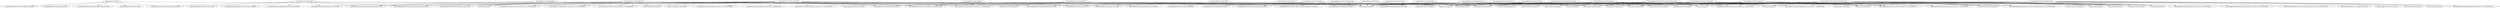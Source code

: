digraph "accounts-0.0.1-SNAPSHOT.jar" {
    // Path: target\accounts-0.0.1-SNAPSHOT.jar
   "com.eazybytes.accounts"                           -> "java.lang (java.base)";
   "com.eazybytes.accounts"                           -> "org.springframework.boot (not found)";
   "com.eazybytes.accounts"                           -> "org.springframework.boot.autoconfigure (not found)";
   "com.eazybytes.accounts"                           -> "org.springframework.context (not found)";
   "com.eazybytes.accounts"                           -> "org.springframework.context.annotation (not found)";
   "com.eazybytes.accounts"                           -> "org.springframework.data.jpa.repository.config (not found)";
   "com.eazybytes.accounts.audit"                     -> "java.lang (java.base)";
   "com.eazybytes.accounts.audit"                     -> "java.util (java.base)";
   "com.eazybytes.accounts.audit"                     -> "org.springframework.data.domain (not found)";
   "com.eazybytes.accounts.audit"                     -> "org.springframework.stereotype (not found)";
   "com.eazybytes.accounts.config"                    -> "java.lang (java.base)";
   "com.eazybytes.accounts.config"                    -> "org.springframework.amqp.core (not found)";
   "com.eazybytes.accounts.config"                    -> "org.springframework.amqp.rabbit.connection (not found)";
   "com.eazybytes.accounts.config"                    -> "org.springframework.amqp.rabbit.core (not found)";
   "com.eazybytes.accounts.config"                    -> "org.springframework.amqp.support.converter (not found)";
   "com.eazybytes.accounts.config"                    -> "org.springframework.beans.factory.annotation (not found)";
   "com.eazybytes.accounts.config"                    -> "org.springframework.context.annotation (not found)";
   "com.eazybytes.accounts.config"                    -> "org.springframework.web.reactive.function.client (not found)";
   "com.eazybytes.accounts.constants"                 -> "java.lang (java.base)";
   "com.eazybytes.accounts.controller"                -> "com.eazybytes.accounts.constants (accounts-0.0.1-SNAPSHOT.jar)";
   "com.eazybytes.accounts.controller"                -> "com.eazybytes.accounts.dto (accounts-0.0.1-SNAPSHOT.jar)";
   "com.eazybytes.accounts.controller"                -> "com.eazybytes.accounts.publisher (accounts-0.0.1-SNAPSHOT.jar)";
   "com.eazybytes.accounts.controller"                -> "com.eazybytes.accounts.service (accounts-0.0.1-SNAPSHOT.jar)";
   "com.eazybytes.accounts.controller"                -> "jakarta.validation (not found)";
   "com.eazybytes.accounts.controller"                -> "jakarta.validation.constraints (not found)";
   "com.eazybytes.accounts.controller"                -> "java.lang (java.base)";
   "com.eazybytes.accounts.controller"                -> "java.util (java.base)";
   "com.eazybytes.accounts.controller"                -> "org.slf4j (not found)";
   "com.eazybytes.accounts.controller"                -> "org.springframework.beans.factory.annotation (not found)";
   "com.eazybytes.accounts.controller"                -> "org.springframework.http (not found)";
   "com.eazybytes.accounts.controller"                -> "org.springframework.validation.annotation (not found)";
   "com.eazybytes.accounts.controller"                -> "org.springframework.web.bind.annotation (not found)";
   "com.eazybytes.accounts.controller"                -> "org.springframework.web.reactive.function.client (not found)";
   "com.eazybytes.accounts.dto"                       -> "jakarta.validation.constraints (not found)";
   "com.eazybytes.accounts.dto"                       -> "java.lang (java.base)";
   "com.eazybytes.accounts.dto"                       -> "java.lang.invoke (java.base)";
   "com.eazybytes.accounts.dto"                       -> "java.time (java.base)";
   "com.eazybytes.accounts.dto"                       -> "org.springframework.http (not found)";
   "com.eazybytes.accounts.entities"                  -> "jakarta.persistence (not found)";
   "com.eazybytes.accounts.entities"                  -> "java.lang (java.base)";
   "com.eazybytes.accounts.entities"                  -> "java.lang.invoke (java.base)";
   "com.eazybytes.accounts.entities"                  -> "java.time (java.base)";
   "com.eazybytes.accounts.entities"                  -> "org.springframework.data.annotation (not found)";
   "com.eazybytes.accounts.exception"                 -> "com.eazybytes.accounts.dto (accounts-0.0.1-SNAPSHOT.jar)";
   "com.eazybytes.accounts.exception"                 -> "java.lang (java.base)";
   "com.eazybytes.accounts.exception"                 -> "java.lang.invoke (java.base)";
   "com.eazybytes.accounts.exception"                 -> "java.time (java.base)";
   "com.eazybytes.accounts.exception"                 -> "java.util (java.base)";
   "com.eazybytes.accounts.exception"                 -> "java.util.function (java.base)";
   "com.eazybytes.accounts.exception"                 -> "org.springframework.http (not found)";
   "com.eazybytes.accounts.exception"                 -> "org.springframework.validation (not found)";
   "com.eazybytes.accounts.exception"                 -> "org.springframework.web.bind (not found)";
   "com.eazybytes.accounts.exception"                 -> "org.springframework.web.bind.annotation (not found)";
   "com.eazybytes.accounts.exception"                 -> "org.springframework.web.context.request (not found)";
   "com.eazybytes.accounts.exception"                 -> "org.springframework.web.servlet.mvc.method.annotation (not found)";
   "com.eazybytes.accounts.mapper"                    -> "com.eazybytes.accounts.dto (accounts-0.0.1-SNAPSHOT.jar)";
   "com.eazybytes.accounts.mapper"                    -> "com.eazybytes.accounts.entities (accounts-0.0.1-SNAPSHOT.jar)";
   "com.eazybytes.accounts.mapper"                    -> "java.lang (java.base)";
   "com.eazybytes.accounts.publisher"                 -> "com.eazybytes.accounts.dto (accounts-0.0.1-SNAPSHOT.jar)";
   "com.eazybytes.accounts.publisher"                 -> "java.lang (java.base)";
   "com.eazybytes.accounts.publisher"                 -> "org.slf4j (not found)";
   "com.eazybytes.accounts.publisher"                 -> "org.springframework.amqp.rabbit.core (not found)";
   "com.eazybytes.accounts.publisher"                 -> "org.springframework.beans.factory.annotation (not found)";
   "com.eazybytes.accounts.publisher"                 -> "org.springframework.stereotype (not found)";
   "com.eazybytes.accounts.repositories"              -> "com.eazybytes.accounts.entities (accounts-0.0.1-SNAPSHOT.jar)";
   "com.eazybytes.accounts.repositories"              -> "jakarta.transaction (not found)";
   "com.eazybytes.accounts.repositories"              -> "java.lang (java.base)";
   "com.eazybytes.accounts.repositories"              -> "java.util (java.base)";
   "com.eazybytes.accounts.repositories"              -> "org.springframework.data.jpa.repository (not found)";
   "com.eazybytes.accounts.repositories"              -> "org.springframework.stereotype (not found)";
   "com.eazybytes.accounts.service"                   -> "com.eazybytes.accounts.dto (accounts-0.0.1-SNAPSHOT.jar)";
   "com.eazybytes.accounts.service"                   -> "java.lang (java.base)";
   "com.eazybytes.accounts.service"                   -> "java.util (java.base)";
   "com.eazybytes.accounts.service.impl"              -> "com.eazybytes.accounts.constants (accounts-0.0.1-SNAPSHOT.jar)";
   "com.eazybytes.accounts.service.impl"              -> "com.eazybytes.accounts.dto (accounts-0.0.1-SNAPSHOT.jar)";
   "com.eazybytes.accounts.service.impl"              -> "com.eazybytes.accounts.entities (accounts-0.0.1-SNAPSHOT.jar)";
   "com.eazybytes.accounts.service.impl"              -> "com.eazybytes.accounts.exception (accounts-0.0.1-SNAPSHOT.jar)";
   "com.eazybytes.accounts.service.impl"              -> "com.eazybytes.accounts.mapper (accounts-0.0.1-SNAPSHOT.jar)";
   "com.eazybytes.accounts.service.impl"              -> "com.eazybytes.accounts.publisher (accounts-0.0.1-SNAPSHOT.jar)";
   "com.eazybytes.accounts.service.impl"              -> "com.eazybytes.accounts.repositories (accounts-0.0.1-SNAPSHOT.jar)";
   "com.eazybytes.accounts.service.impl"              -> "com.eazybytes.accounts.service (accounts-0.0.1-SNAPSHOT.jar)";
   "com.eazybytes.accounts.service.impl"              -> "jakarta.validation (not found)";
   "com.eazybytes.accounts.service.impl"              -> "java.lang (java.base)";
   "com.eazybytes.accounts.service.impl"              -> "java.lang.invoke (java.base)";
   "com.eazybytes.accounts.service.impl"              -> "java.util (java.base)";
   "com.eazybytes.accounts.service.impl"              -> "java.util.function (java.base)";
   "com.eazybytes.accounts.service.impl"              -> "org.slf4j (not found)";
   "com.eazybytes.accounts.service.impl"              -> "org.springframework.beans.factory.annotation (not found)";
   "com.eazybytes.accounts.service.impl"              -> "org.springframework.core (not found)";
   "com.eazybytes.accounts.service.impl"              -> "org.springframework.http (not found)";
   "com.eazybytes.accounts.service.impl"              -> "org.springframework.stereotype (not found)";
   "com.eazybytes.accounts.service.impl"              -> "org.springframework.web.reactive.function.client (not found)";
   "com.eazybytes.accounts.service.impl"              -> "reactor.core.publisher (not found)";
   "org.springframework.boot.loader.jar"              -> "java.io (java.base)";
   "org.springframework.boot.loader.jar"              -> "java.lang (java.base)";
   "org.springframework.boot.loader.jar"              -> "java.lang.invoke (java.base)";
   "org.springframework.boot.loader.jar"              -> "java.lang.ref (java.base)";
   "org.springframework.boot.loader.jar"              -> "java.nio (java.base)";
   "org.springframework.boot.loader.jar"              -> "java.nio.file (java.base)";
   "org.springframework.boot.loader.jar"              -> "java.nio.file.attribute (java.base)";
   "org.springframework.boot.loader.jar"              -> "java.security (java.base)";
   "org.springframework.boot.loader.jar"              -> "java.security.cert (java.base)";
   "org.springframework.boot.loader.jar"              -> "java.time (java.base)";
   "org.springframework.boot.loader.jar"              -> "java.util (java.base)";
   "org.springframework.boot.loader.jar"              -> "java.util.function (java.base)";
   "org.springframework.boot.loader.jar"              -> "java.util.jar (java.base)";
   "org.springframework.boot.loader.jar"              -> "java.util.stream (java.base)";
   "org.springframework.boot.loader.jar"              -> "java.util.zip (java.base)";
   "org.springframework.boot.loader.jar"              -> "org.springframework.boot.loader.log (accounts-0.0.1-SNAPSHOT.jar)";
   "org.springframework.boot.loader.jar"              -> "org.springframework.boot.loader.ref (accounts-0.0.1-SNAPSHOT.jar)";
   "org.springframework.boot.loader.jar"              -> "org.springframework.boot.loader.zip (accounts-0.0.1-SNAPSHOT.jar)";
   "org.springframework.boot.loader.jarmode"          -> "java.lang (java.base)";
   "org.springframework.boot.loader.launch"           -> "java.io (java.base)";
   "org.springframework.boot.loader.launch"           -> "java.lang (java.base)";
   "org.springframework.boot.loader.launch"           -> "java.lang.invoke (java.base)";
   "org.springframework.boot.loader.launch"           -> "java.lang.reflect (java.base)";
   "org.springframework.boot.loader.launch"           -> "java.lang.runtime (java.base)";
   "org.springframework.boot.loader.launch"           -> "java.net (java.base)";
   "org.springframework.boot.loader.launch"           -> "java.nio.charset (java.base)";
   "org.springframework.boot.loader.launch"           -> "java.nio.file (java.base)";
   "org.springframework.boot.loader.launch"           -> "java.nio.file.attribute (java.base)";
   "org.springframework.boot.loader.launch"           -> "java.security (java.base)";
   "org.springframework.boot.loader.launch"           -> "java.util (java.base)";
   "org.springframework.boot.loader.launch"           -> "java.util.function (java.base)";
   "org.springframework.boot.loader.launch"           -> "java.util.jar (java.base)";
   "org.springframework.boot.loader.launch"           -> "java.util.regex (java.base)";
   "org.springframework.boot.loader.launch"           -> "java.util.stream (java.base)";
   "org.springframework.boot.loader.launch"           -> "java.util.zip (java.base)";
   "org.springframework.boot.loader.launch"           -> "org.springframework.boot.loader.jarmode (accounts-0.0.1-SNAPSHOT.jar)";
   "org.springframework.boot.loader.launch"           -> "org.springframework.boot.loader.log (accounts-0.0.1-SNAPSHOT.jar)";
   "org.springframework.boot.loader.launch"           -> "org.springframework.boot.loader.net.protocol (accounts-0.0.1-SNAPSHOT.jar)";
   "org.springframework.boot.loader.launch"           -> "org.springframework.boot.loader.net.protocol.jar (accounts-0.0.1-SNAPSHOT.jar)";
   "org.springframework.boot.loader.launch"           -> "org.springframework.core.io.support (not found)";
   "org.springframework.boot.loader.launch"           -> "org.springframework.util (not found)";
   "org.springframework.boot.loader.log"              -> "java.io (java.base)";
   "org.springframework.boot.loader.log"              -> "java.lang (java.base)";
   "org.springframework.boot.loader.log"              -> "java.lang.invoke (java.base)";
   "org.springframework.boot.loader.net.protocol"     -> "java.lang (java.base)";
   "org.springframework.boot.loader.net.protocol"     -> "java.lang.invoke (java.base)";
   "org.springframework.boot.loader.net.protocol"     -> "java.net (java.base)";
   "org.springframework.boot.loader.net.protocol.jar" -> "java.io (java.base)";
   "org.springframework.boot.loader.net.protocol.jar" -> "java.lang (java.base)";
   "org.springframework.boot.loader.net.protocol.jar" -> "java.lang.invoke (java.base)";
   "org.springframework.boot.loader.net.protocol.jar" -> "java.lang.ref (java.base)";
   "org.springframework.boot.loader.net.protocol.jar" -> "java.net (java.base)";
   "org.springframework.boot.loader.net.protocol.jar" -> "java.nio.file (java.base)";
   "org.springframework.boot.loader.net.protocol.jar" -> "java.nio.file.attribute (java.base)";
   "org.springframework.boot.loader.net.protocol.jar" -> "java.security (java.base)";
   "org.springframework.boot.loader.net.protocol.jar" -> "java.util (java.base)";
   "org.springframework.boot.loader.net.protocol.jar" -> "java.util.concurrent (java.base)";
   "org.springframework.boot.loader.net.protocol.jar" -> "java.util.function (java.base)";
   "org.springframework.boot.loader.net.protocol.jar" -> "java.util.jar (java.base)";
   "org.springframework.boot.loader.net.protocol.jar" -> "java.util.stream (java.base)";
   "org.springframework.boot.loader.net.protocol.jar" -> "java.util.zip (java.base)";
   "org.springframework.boot.loader.net.protocol.jar" -> "org.springframework.boot.loader.jar (accounts-0.0.1-SNAPSHOT.jar)";
   "org.springframework.boot.loader.net.protocol.jar" -> "org.springframework.boot.loader.net.protocol.nested (accounts-0.0.1-SNAPSHOT.jar)";
   "org.springframework.boot.loader.net.protocol.jar" -> "org.springframework.boot.loader.net.util (accounts-0.0.1-SNAPSHOT.jar)";
   "org.springframework.boot.loader.net.protocol.jar" -> "org.springframework.boot.loader.ref (accounts-0.0.1-SNAPSHOT.jar)";
   "org.springframework.boot.loader.net.protocol.nested" -> "java.io (java.base)";
   "org.springframework.boot.loader.net.protocol.nested" -> "java.lang (java.base)";
   "org.springframework.boot.loader.net.protocol.nested" -> "java.lang.invoke (java.base)";
   "org.springframework.boot.loader.net.protocol.nested" -> "java.lang.ref (java.base)";
   "org.springframework.boot.loader.net.protocol.nested" -> "java.lang.runtime (java.base)";
   "org.springframework.boot.loader.net.protocol.nested" -> "java.net (java.base)";
   "org.springframework.boot.loader.net.protocol.nested" -> "java.nio.file (java.base)";
   "org.springframework.boot.loader.net.protocol.nested" -> "java.nio.file.attribute (java.base)";
   "org.springframework.boot.loader.net.protocol.nested" -> "java.security (java.base)";
   "org.springframework.boot.loader.net.protocol.nested" -> "java.time (java.base)";
   "org.springframework.boot.loader.net.protocol.nested" -> "java.time.format (java.base)";
   "org.springframework.boot.loader.net.protocol.nested" -> "java.time.temporal (java.base)";
   "org.springframework.boot.loader.net.protocol.nested" -> "java.util (java.base)";
   "org.springframework.boot.loader.net.protocol.nested" -> "java.util.concurrent (java.base)";
   "org.springframework.boot.loader.net.protocol.nested" -> "java.util.function (java.base)";
   "org.springframework.boot.loader.net.protocol.nested" -> "org.springframework.boot.loader.net.util (accounts-0.0.1-SNAPSHOT.jar)";
   "org.springframework.boot.loader.net.protocol.nested" -> "org.springframework.boot.loader.ref (accounts-0.0.1-SNAPSHOT.jar)";
   "org.springframework.boot.loader.net.protocol.nested" -> "org.springframework.boot.loader.zip (accounts-0.0.1-SNAPSHOT.jar)";
   "org.springframework.boot.loader.net.util"         -> "java.lang (java.base)";
   "org.springframework.boot.loader.net.util"         -> "java.nio (java.base)";
   "org.springframework.boot.loader.net.util"         -> "java.nio.charset (java.base)";
   "org.springframework.boot.loader.nio.file"         -> "java.io (java.base)";
   "org.springframework.boot.loader.nio.file"         -> "java.lang (java.base)";
   "org.springframework.boot.loader.nio.file"         -> "java.lang.invoke (java.base)";
   "org.springframework.boot.loader.nio.file"         -> "java.lang.ref (java.base)";
   "org.springframework.boot.loader.nio.file"         -> "java.net (java.base)";
   "org.springframework.boot.loader.nio.file"         -> "java.nio (java.base)";
   "org.springframework.boot.loader.nio.file"         -> "java.nio.channels (java.base)";
   "org.springframework.boot.loader.nio.file"         -> "java.nio.charset (java.base)";
   "org.springframework.boot.loader.nio.file"         -> "java.nio.file (java.base)";
   "org.springframework.boot.loader.nio.file"         -> "java.nio.file.attribute (java.base)";
   "org.springframework.boot.loader.nio.file"         -> "java.nio.file.spi (java.base)";
   "org.springframework.boot.loader.nio.file"         -> "java.util (java.base)";
   "org.springframework.boot.loader.nio.file"         -> "java.util.function (java.base)";
   "org.springframework.boot.loader.nio.file"         -> "java.util.stream (java.base)";
   "org.springframework.boot.loader.nio.file"         -> "org.springframework.boot.loader.net.protocol.nested (accounts-0.0.1-SNAPSHOT.jar)";
   "org.springframework.boot.loader.nio.file"         -> "org.springframework.boot.loader.ref (accounts-0.0.1-SNAPSHOT.jar)";
   "org.springframework.boot.loader.nio.file"         -> "org.springframework.boot.loader.zip (accounts-0.0.1-SNAPSHOT.jar)";
   "org.springframework.boot.loader.ref"              -> "java.lang (java.base)";
   "org.springframework.boot.loader.ref"              -> "java.lang.ref (java.base)";
   "org.springframework.boot.loader.ref"              -> "java.util.function (java.base)";
   "org.springframework.boot.loader.zip"              -> "java.io (java.base)";
   "org.springframework.boot.loader.zip"              -> "java.lang (java.base)";
   "org.springframework.boot.loader.zip"              -> "java.lang.invoke (java.base)";
   "org.springframework.boot.loader.zip"              -> "java.lang.ref (java.base)";
   "org.springframework.boot.loader.zip"              -> "java.lang.runtime (java.base)";
   "org.springframework.boot.loader.zip"              -> "java.nio (java.base)";
   "org.springframework.boot.loader.zip"              -> "java.nio.channels (java.base)";
   "org.springframework.boot.loader.zip"              -> "java.nio.charset (java.base)";
   "org.springframework.boot.loader.zip"              -> "java.nio.file (java.base)";
   "org.springframework.boot.loader.zip"              -> "java.time (java.base)";
   "org.springframework.boot.loader.zip"              -> "java.time.temporal (java.base)";
   "org.springframework.boot.loader.zip"              -> "java.util (java.base)";
   "org.springframework.boot.loader.zip"              -> "java.util.concurrent (java.base)";
   "org.springframework.boot.loader.zip"              -> "java.util.function (java.base)";
   "org.springframework.boot.loader.zip"              -> "java.util.zip (java.base)";
   "org.springframework.boot.loader.zip"              -> "org.springframework.boot.loader.log (accounts-0.0.1-SNAPSHOT.jar)";
}
